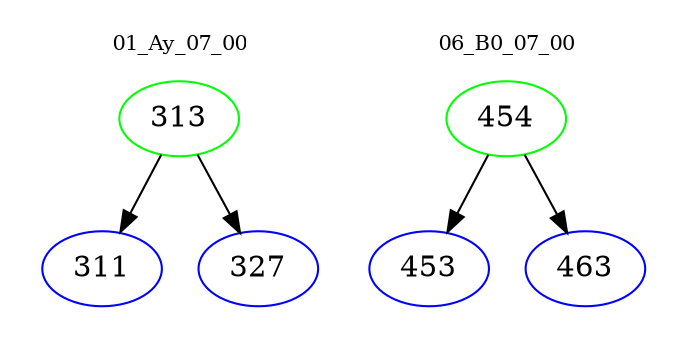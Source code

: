 digraph{
subgraph cluster_0 {
color = white
label = "01_Ay_07_00";
fontsize=10;
T0_313 [label="313", color="green"]
T0_313 -> T0_311 [color="black"]
T0_311 [label="311", color="blue"]
T0_313 -> T0_327 [color="black"]
T0_327 [label="327", color="blue"]
}
subgraph cluster_1 {
color = white
label = "06_B0_07_00";
fontsize=10;
T1_454 [label="454", color="green"]
T1_454 -> T1_453 [color="black"]
T1_453 [label="453", color="blue"]
T1_454 -> T1_463 [color="black"]
T1_463 [label="463", color="blue"]
}
}

